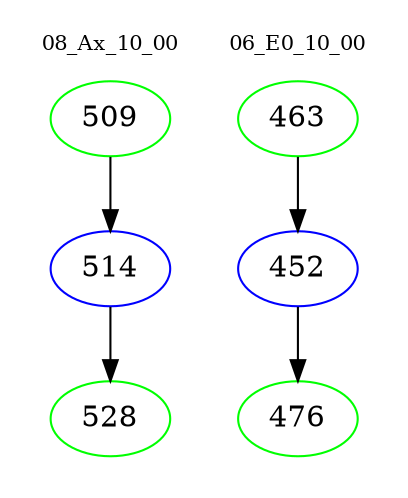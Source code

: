 digraph{
subgraph cluster_0 {
color = white
label = "08_Ax_10_00";
fontsize=10;
T0_509 [label="509", color="green"]
T0_509 -> T0_514 [color="black"]
T0_514 [label="514", color="blue"]
T0_514 -> T0_528 [color="black"]
T0_528 [label="528", color="green"]
}
subgraph cluster_1 {
color = white
label = "06_E0_10_00";
fontsize=10;
T1_463 [label="463", color="green"]
T1_463 -> T1_452 [color="black"]
T1_452 [label="452", color="blue"]
T1_452 -> T1_476 [color="black"]
T1_476 [label="476", color="green"]
}
}
